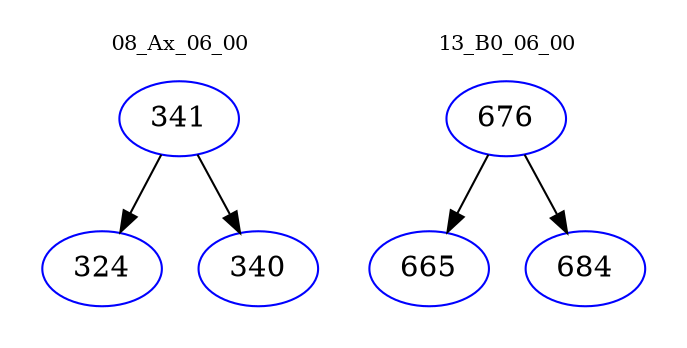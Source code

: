 digraph{
subgraph cluster_0 {
color = white
label = "08_Ax_06_00";
fontsize=10;
T0_341 [label="341", color="blue"]
T0_341 -> T0_324 [color="black"]
T0_324 [label="324", color="blue"]
T0_341 -> T0_340 [color="black"]
T0_340 [label="340", color="blue"]
}
subgraph cluster_1 {
color = white
label = "13_B0_06_00";
fontsize=10;
T1_676 [label="676", color="blue"]
T1_676 -> T1_665 [color="black"]
T1_665 [label="665", color="blue"]
T1_676 -> T1_684 [color="black"]
T1_684 [label="684", color="blue"]
}
}
